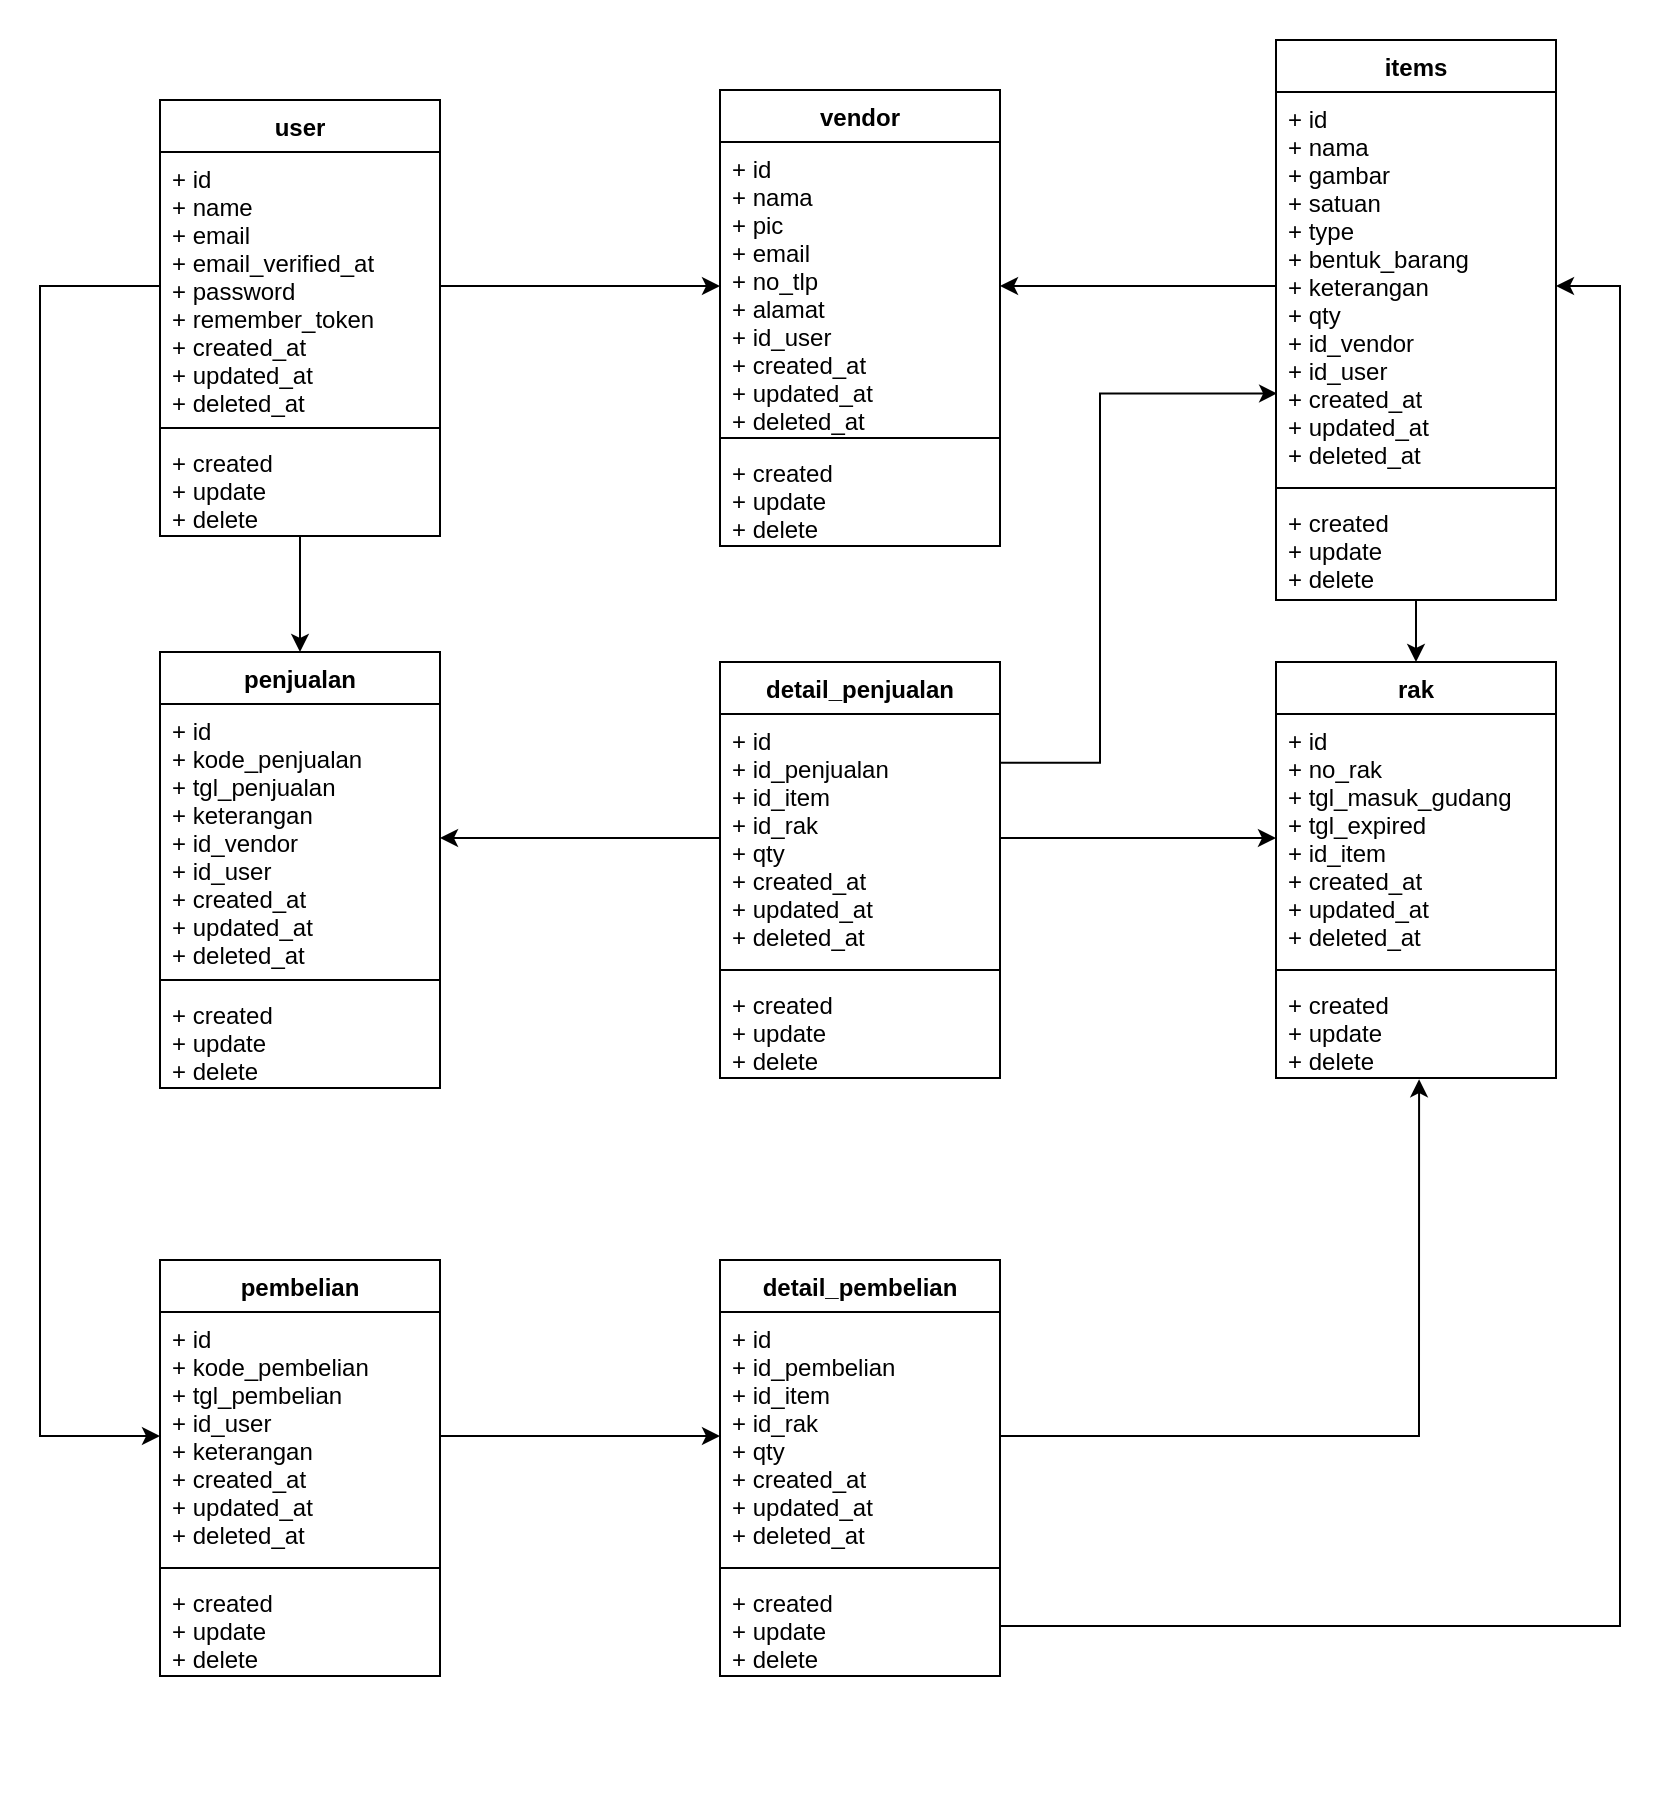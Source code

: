 <mxfile version="19.0.1" type="device"><diagram id="27mD9-Q3pYBX4gFFnrZY" name="Page-1"><mxGraphModel dx="868" dy="490" grid="1" gridSize="10" guides="1" tooltips="1" connect="1" arrows="1" fold="1" page="1" pageScale="1" pageWidth="827" pageHeight="1169" math="0" shadow="0"><root><mxCell id="0"/><mxCell id="1" parent="0"/><mxCell id="wYB-57gV6JbI5D_7Sua9-6" value="" style="edgeStyle=orthogonalEdgeStyle;rounded=0;orthogonalLoop=1;jettySize=auto;html=1;exitX=1;exitY=0.5;exitDx=0;exitDy=0;entryX=0;entryY=0.5;entryDx=0;entryDy=0;" parent="1" source="YhwFqqTtSiGSPie70MSF-21" target="wYB-57gV6JbI5D_7Sua9-3" edge="1"><mxGeometry relative="1" as="geometry"/></mxCell><mxCell id="wYB-57gV6JbI5D_7Sua9-19" value="" style="edgeStyle=orthogonalEdgeStyle;rounded=0;orthogonalLoop=1;jettySize=auto;html=1;exitX=0;exitY=0.5;exitDx=0;exitDy=0;entryX=0;entryY=0.5;entryDx=0;entryDy=0;" parent="1" source="YhwFqqTtSiGSPie70MSF-21" target="wYB-57gV6JbI5D_7Sua9-16" edge="1"><mxGeometry relative="1" as="geometry"><Array as="points"><mxPoint x="20" y="143"/><mxPoint x="20" y="718"/></Array></mxGeometry></mxCell><mxCell id="wYB-57gV6JbI5D_7Sua9-50" value="" style="edgeStyle=orthogonalEdgeStyle;rounded=0;orthogonalLoop=1;jettySize=auto;html=1;entryX=0.5;entryY=0;entryDx=0;entryDy=0;" parent="1" source="YhwFqqTtSiGSPie70MSF-20" target="wYB-57gV6JbI5D_7Sua9-21" edge="1"><mxGeometry relative="1" as="geometry"/></mxCell><mxCell id="YhwFqqTtSiGSPie70MSF-20" value="user" style="swimlane;fontStyle=1;align=center;verticalAlign=top;childLayout=stackLayout;horizontal=1;startSize=26;horizontalStack=0;resizeParent=1;resizeParentMax=0;resizeLast=0;collapsible=1;marginBottom=0;" parent="1" vertex="1"><mxGeometry x="80" y="50" width="140" height="218" as="geometry"><mxRectangle x="100" y="80" width="60" height="26" as="alternateBounds"/></mxGeometry></mxCell><mxCell id="YhwFqqTtSiGSPie70MSF-21" value="+ id&#10;+ name&#10;+ email&#10;+ email_verified_at&#10;+ password&#10;+ remember_token&#10;+ created_at&#10;+ updated_at&#10;+ deleted_at" style="text;strokeColor=none;fillColor=none;align=left;verticalAlign=top;spacingLeft=4;spacingRight=4;overflow=hidden;rotatable=0;points=[[0,0.5],[1,0.5]];portConstraint=eastwest;" parent="YhwFqqTtSiGSPie70MSF-20" vertex="1"><mxGeometry y="26" width="140" height="134" as="geometry"/></mxCell><mxCell id="YhwFqqTtSiGSPie70MSF-22" value="" style="line;strokeWidth=1;fillColor=none;align=left;verticalAlign=middle;spacingTop=-1;spacingLeft=3;spacingRight=3;rotatable=0;labelPosition=right;points=[];portConstraint=eastwest;" parent="YhwFqqTtSiGSPie70MSF-20" vertex="1"><mxGeometry y="160" width="140" height="8" as="geometry"/></mxCell><mxCell id="YhwFqqTtSiGSPie70MSF-23" value="+ created&#10;+ update&#10;+ delete" style="text;strokeColor=none;fillColor=none;align=left;verticalAlign=top;spacingLeft=4;spacingRight=4;overflow=hidden;rotatable=0;points=[[0,0.5],[1,0.5]];portConstraint=eastwest;" parent="YhwFqqTtSiGSPie70MSF-20" vertex="1"><mxGeometry y="168" width="140" height="50" as="geometry"/></mxCell><mxCell id="MPAEzm78UIieqOtgWLVW-29" value="&amp;nbsp;" style="text;html=1;align=center;verticalAlign=middle;resizable=0;points=[];autosize=1;strokeColor=none;fillColor=none;" parent="1" vertex="1"><mxGeometry x="807" y="880" width="20" height="20" as="geometry"/></mxCell><mxCell id="MPAEzm78UIieqOtgWLVW-30" value="&amp;nbsp;" style="text;html=1;align=center;verticalAlign=middle;resizable=0;points=[];autosize=1;strokeColor=none;fillColor=none;" parent="1" vertex="1"><mxGeometry y="880" width="20" height="20" as="geometry"/></mxCell><mxCell id="MPAEzm78UIieqOtgWLVW-32" value="&amp;nbsp;" style="text;html=1;align=center;verticalAlign=middle;resizable=0;points=[];autosize=1;strokeColor=none;fillColor=none;" parent="1" vertex="1"><mxGeometry x="180" width="20" height="20" as="geometry"/></mxCell><mxCell id="wYB-57gV6JbI5D_7Sua9-14" value="" style="rounded=0;orthogonalLoop=1;jettySize=auto;html=1;entryX=0;entryY=0.5;entryDx=0;entryDy=0;exitX=1;exitY=0.5;exitDx=0;exitDy=0;startArrow=classic;startFill=1;endArrow=none;endFill=0;" parent="1" source="wYB-57gV6JbI5D_7Sua9-3" target="wYB-57gV6JbI5D_7Sua9-11" edge="1"><mxGeometry relative="1" as="geometry"><mxPoint x="500" y="126" as="sourcePoint"/><mxPoint x="637.94" y="279.059" as="targetPoint"/></mxGeometry></mxCell><mxCell id="wYB-57gV6JbI5D_7Sua9-2" value="vendor" style="swimlane;fontStyle=1;align=center;verticalAlign=top;childLayout=stackLayout;horizontal=1;startSize=26;horizontalStack=0;resizeParent=1;resizeParentMax=0;resizeLast=0;collapsible=1;marginBottom=0;" parent="1" vertex="1"><mxGeometry x="360" y="45" width="140" height="228" as="geometry"><mxRectangle x="100" y="80" width="60" height="26" as="alternateBounds"/></mxGeometry></mxCell><mxCell id="wYB-57gV6JbI5D_7Sua9-3" value="+ id&#10;+ nama&#10;+ pic&#10;+ email&#10;+ no_tlp&#10;+ alamat&#10;+ id_user&#10;+ created_at&#10;+ updated_at&#10;+ deleted_at" style="text;strokeColor=none;fillColor=none;align=left;verticalAlign=top;spacingLeft=4;spacingRight=4;overflow=hidden;rotatable=0;points=[[0,0.5],[1,0.5]];portConstraint=eastwest;" parent="wYB-57gV6JbI5D_7Sua9-2" vertex="1"><mxGeometry y="26" width="140" height="144" as="geometry"/></mxCell><mxCell id="wYB-57gV6JbI5D_7Sua9-4" value="" style="line;strokeWidth=1;fillColor=none;align=left;verticalAlign=middle;spacingTop=-1;spacingLeft=3;spacingRight=3;rotatable=0;labelPosition=right;points=[];portConstraint=eastwest;" parent="wYB-57gV6JbI5D_7Sua9-2" vertex="1"><mxGeometry y="170" width="140" height="8" as="geometry"/></mxCell><mxCell id="wYB-57gV6JbI5D_7Sua9-5" value="+ created&#10;+ update&#10;+ delete" style="text;strokeColor=none;fillColor=none;align=left;verticalAlign=top;spacingLeft=4;spacingRight=4;overflow=hidden;rotatable=0;points=[[0,0.5],[1,0.5]];portConstraint=eastwest;" parent="wYB-57gV6JbI5D_7Sua9-2" vertex="1"><mxGeometry y="178" width="140" height="50" as="geometry"/></mxCell><mxCell id="wYB-57gV6JbI5D_7Sua9-10" value="items" style="swimlane;fontStyle=1;align=center;verticalAlign=top;childLayout=stackLayout;horizontal=1;startSize=26;horizontalStack=0;resizeParent=1;resizeParentMax=0;resizeLast=0;collapsible=1;marginBottom=0;" parent="1" vertex="1"><mxGeometry x="638" y="20" width="140" height="280" as="geometry"><mxRectangle x="100" y="80" width="60" height="26" as="alternateBounds"/></mxGeometry></mxCell><mxCell id="wYB-57gV6JbI5D_7Sua9-11" value="+ id&#10;+ nama&#10;+ gambar&#10;+ satuan&#10;+ type&#10;+ bentuk_barang&#10;+ keterangan&#10;+ qty&#10;+ id_vendor&#10;+ id_user&#10;+ created_at&#10;+ updated_at&#10;+ deleted_at" style="text;strokeColor=none;fillColor=none;align=left;verticalAlign=top;spacingLeft=4;spacingRight=4;overflow=hidden;rotatable=0;points=[[0,0.5],[1,0.5]];portConstraint=eastwest;" parent="wYB-57gV6JbI5D_7Sua9-10" vertex="1"><mxGeometry y="26" width="140" height="194" as="geometry"/></mxCell><mxCell id="wYB-57gV6JbI5D_7Sua9-12" value="" style="line;strokeWidth=1;fillColor=none;align=left;verticalAlign=middle;spacingTop=-1;spacingLeft=3;spacingRight=3;rotatable=0;labelPosition=right;points=[];portConstraint=eastwest;" parent="wYB-57gV6JbI5D_7Sua9-10" vertex="1"><mxGeometry y="220" width="140" height="8" as="geometry"/></mxCell><mxCell id="wYB-57gV6JbI5D_7Sua9-13" value="+ created&#10;+ update&#10;+ delete" style="text;strokeColor=none;fillColor=none;align=left;verticalAlign=top;spacingLeft=4;spacingRight=4;overflow=hidden;rotatable=0;points=[[0,0.5],[1,0.5]];portConstraint=eastwest;" parent="wYB-57gV6JbI5D_7Sua9-10" vertex="1"><mxGeometry y="228" width="140" height="52" as="geometry"/></mxCell><mxCell id="wYB-57gV6JbI5D_7Sua9-35" value="" style="edgeStyle=orthogonalEdgeStyle;rounded=0;orthogonalLoop=1;jettySize=auto;html=1;exitX=1;exitY=0.5;exitDx=0;exitDy=0;" parent="1" source="wYB-57gV6JbI5D_7Sua9-16" target="wYB-57gV6JbI5D_7Sua9-32" edge="1"><mxGeometry relative="1" as="geometry"/></mxCell><mxCell id="wYB-57gV6JbI5D_7Sua9-15" value="pembelian" style="swimlane;fontStyle=1;align=center;verticalAlign=top;childLayout=stackLayout;horizontal=1;startSize=26;horizontalStack=0;resizeParent=1;resizeParentMax=0;resizeLast=0;collapsible=1;marginBottom=0;" parent="1" vertex="1"><mxGeometry x="80" y="630" width="140" height="208" as="geometry"><mxRectangle x="100" y="80" width="60" height="26" as="alternateBounds"/></mxGeometry></mxCell><mxCell id="wYB-57gV6JbI5D_7Sua9-16" value="+ id&#10;+ kode_pembelian&#10;+ tgl_pembelian&#10;+ id_user&#10;+ keterangan&#10;+ created_at&#10;+ updated_at&#10;+ deleted_at" style="text;strokeColor=none;fillColor=none;align=left;verticalAlign=top;spacingLeft=4;spacingRight=4;overflow=hidden;rotatable=0;points=[[0,0.5],[1,0.5]];portConstraint=eastwest;" parent="wYB-57gV6JbI5D_7Sua9-15" vertex="1"><mxGeometry y="26" width="140" height="124" as="geometry"/></mxCell><mxCell id="wYB-57gV6JbI5D_7Sua9-17" value="" style="line;strokeWidth=1;fillColor=none;align=left;verticalAlign=middle;spacingTop=-1;spacingLeft=3;spacingRight=3;rotatable=0;labelPosition=right;points=[];portConstraint=eastwest;" parent="wYB-57gV6JbI5D_7Sua9-15" vertex="1"><mxGeometry y="150" width="140" height="8" as="geometry"/></mxCell><mxCell id="wYB-57gV6JbI5D_7Sua9-18" value="+ created&#10;+ update&#10;+ delete" style="text;strokeColor=none;fillColor=none;align=left;verticalAlign=top;spacingLeft=4;spacingRight=4;overflow=hidden;rotatable=0;points=[[0,0.5],[1,0.5]];portConstraint=eastwest;" parent="wYB-57gV6JbI5D_7Sua9-15" vertex="1"><mxGeometry y="158" width="140" height="50" as="geometry"/></mxCell><mxCell id="wYB-57gV6JbI5D_7Sua9-21" value="penjualan" style="swimlane;fontStyle=1;align=center;verticalAlign=top;childLayout=stackLayout;horizontal=1;startSize=26;horizontalStack=0;resizeParent=1;resizeParentMax=0;resizeLast=0;collapsible=1;marginBottom=0;" parent="1" vertex="1"><mxGeometry x="80" y="326" width="140" height="218" as="geometry"><mxRectangle x="100" y="80" width="60" height="26" as="alternateBounds"/></mxGeometry></mxCell><mxCell id="wYB-57gV6JbI5D_7Sua9-22" value="+ id&#10;+ kode_penjualan&#10;+ tgl_penjualan&#10;+ keterangan&#10;+ id_vendor&#10;+ id_user&#10;+ created_at&#10;+ updated_at&#10;+ deleted_at" style="text;strokeColor=none;fillColor=none;align=left;verticalAlign=top;spacingLeft=4;spacingRight=4;overflow=hidden;rotatable=0;points=[[0,0.5],[1,0.5]];portConstraint=eastwest;" parent="wYB-57gV6JbI5D_7Sua9-21" vertex="1"><mxGeometry y="26" width="140" height="134" as="geometry"/></mxCell><mxCell id="wYB-57gV6JbI5D_7Sua9-23" value="" style="line;strokeWidth=1;fillColor=none;align=left;verticalAlign=middle;spacingTop=-1;spacingLeft=3;spacingRight=3;rotatable=0;labelPosition=right;points=[];portConstraint=eastwest;" parent="wYB-57gV6JbI5D_7Sua9-21" vertex="1"><mxGeometry y="160" width="140" height="8" as="geometry"/></mxCell><mxCell id="wYB-57gV6JbI5D_7Sua9-24" value="+ created&#10;+ update&#10;+ delete" style="text;strokeColor=none;fillColor=none;align=left;verticalAlign=top;spacingLeft=4;spacingRight=4;overflow=hidden;rotatable=0;points=[[0,0.5],[1,0.5]];portConstraint=eastwest;" parent="wYB-57gV6JbI5D_7Sua9-21" vertex="1"><mxGeometry y="168" width="140" height="50" as="geometry"/></mxCell><mxCell id="wYB-57gV6JbI5D_7Sua9-26" value="detail_penjualan" style="swimlane;fontStyle=1;align=center;verticalAlign=top;childLayout=stackLayout;horizontal=1;startSize=26;horizontalStack=0;resizeParent=1;resizeParentMax=0;resizeLast=0;collapsible=1;marginBottom=0;" parent="1" vertex="1"><mxGeometry x="360" y="331" width="140" height="208" as="geometry"><mxRectangle x="100" y="80" width="60" height="26" as="alternateBounds"/></mxGeometry></mxCell><mxCell id="wYB-57gV6JbI5D_7Sua9-27" value="+ id&#10;+ id_penjualan&#10;+ id_item&#10;+ id_rak&#10;+ qty&#10;+ created_at&#10;+ updated_at&#10;+ deleted_at" style="text;strokeColor=none;fillColor=none;align=left;verticalAlign=top;spacingLeft=4;spacingRight=4;overflow=hidden;rotatable=0;points=[[0,0.5],[1,0.5]];portConstraint=eastwest;" parent="wYB-57gV6JbI5D_7Sua9-26" vertex="1"><mxGeometry y="26" width="140" height="124" as="geometry"/></mxCell><mxCell id="wYB-57gV6JbI5D_7Sua9-28" value="" style="line;strokeWidth=1;fillColor=none;align=left;verticalAlign=middle;spacingTop=-1;spacingLeft=3;spacingRight=3;rotatable=0;labelPosition=right;points=[];portConstraint=eastwest;" parent="wYB-57gV6JbI5D_7Sua9-26" vertex="1"><mxGeometry y="150" width="140" height="8" as="geometry"/></mxCell><mxCell id="wYB-57gV6JbI5D_7Sua9-29" value="+ created&#10;+ update&#10;+ delete" style="text;strokeColor=none;fillColor=none;align=left;verticalAlign=top;spacingLeft=4;spacingRight=4;overflow=hidden;rotatable=0;points=[[0,0.5],[1,0.5]];portConstraint=eastwest;" parent="wYB-57gV6JbI5D_7Sua9-26" vertex="1"><mxGeometry y="158" width="140" height="50" as="geometry"/></mxCell><mxCell id="wYB-57gV6JbI5D_7Sua9-31" value="detail_pembelian" style="swimlane;fontStyle=1;align=center;verticalAlign=top;childLayout=stackLayout;horizontal=1;startSize=26;horizontalStack=0;resizeParent=1;resizeParentMax=0;resizeLast=0;collapsible=1;marginBottom=0;" parent="1" vertex="1"><mxGeometry x="360" y="630" width="140" height="208" as="geometry"><mxRectangle x="100" y="80" width="60" height="26" as="alternateBounds"/></mxGeometry></mxCell><mxCell id="wYB-57gV6JbI5D_7Sua9-32" value="+ id&#10;+ id_pembelian&#10;+ id_item&#10;+ id_rak&#10;+ qty&#10;+ created_at&#10;+ updated_at&#10;+ deleted_at" style="text;strokeColor=none;fillColor=none;align=left;verticalAlign=top;spacingLeft=4;spacingRight=4;overflow=hidden;rotatable=0;points=[[0,0.5],[1,0.5]];portConstraint=eastwest;" parent="wYB-57gV6JbI5D_7Sua9-31" vertex="1"><mxGeometry y="26" width="140" height="124" as="geometry"/></mxCell><mxCell id="wYB-57gV6JbI5D_7Sua9-33" value="" style="line;strokeWidth=1;fillColor=none;align=left;verticalAlign=middle;spacingTop=-1;spacingLeft=3;spacingRight=3;rotatable=0;labelPosition=right;points=[];portConstraint=eastwest;" parent="wYB-57gV6JbI5D_7Sua9-31" vertex="1"><mxGeometry y="150" width="140" height="8" as="geometry"/></mxCell><mxCell id="wYB-57gV6JbI5D_7Sua9-34" value="+ created&#10;+ update&#10;+ delete" style="text;strokeColor=none;fillColor=none;align=left;verticalAlign=top;spacingLeft=4;spacingRight=4;overflow=hidden;rotatable=0;points=[[0,0.5],[1,0.5]];portConstraint=eastwest;" parent="wYB-57gV6JbI5D_7Sua9-31" vertex="1"><mxGeometry y="158" width="140" height="50" as="geometry"/></mxCell><mxCell id="wYB-57gV6JbI5D_7Sua9-36" value="rak" style="swimlane;fontStyle=1;align=center;verticalAlign=top;childLayout=stackLayout;horizontal=1;startSize=26;horizontalStack=0;resizeParent=1;resizeParentMax=0;resizeLast=0;collapsible=1;marginBottom=0;" parent="1" vertex="1"><mxGeometry x="638" y="331" width="140" height="208" as="geometry"><mxRectangle x="100" y="80" width="60" height="26" as="alternateBounds"/></mxGeometry></mxCell><mxCell id="wYB-57gV6JbI5D_7Sua9-37" value="+ id&#10;+ no_rak&#10;+ tgl_masuk_gudang&#10;+ tgl_expired&#10;+ id_item&#10;+ created_at&#10;+ updated_at&#10;+ deleted_at" style="text;strokeColor=none;fillColor=none;align=left;verticalAlign=top;spacingLeft=4;spacingRight=4;overflow=hidden;rotatable=0;points=[[0,0.5],[1,0.5]];portConstraint=eastwest;" parent="wYB-57gV6JbI5D_7Sua9-36" vertex="1"><mxGeometry y="26" width="140" height="124" as="geometry"/></mxCell><mxCell id="wYB-57gV6JbI5D_7Sua9-38" value="" style="line;strokeWidth=1;fillColor=none;align=left;verticalAlign=middle;spacingTop=-1;spacingLeft=3;spacingRight=3;rotatable=0;labelPosition=right;points=[];portConstraint=eastwest;" parent="wYB-57gV6JbI5D_7Sua9-36" vertex="1"><mxGeometry y="150" width="140" height="8" as="geometry"/></mxCell><mxCell id="wYB-57gV6JbI5D_7Sua9-39" value="+ created&#10;+ update&#10;+ delete" style="text;strokeColor=none;fillColor=none;align=left;verticalAlign=top;spacingLeft=4;spacingRight=4;overflow=hidden;rotatable=0;points=[[0,0.5],[1,0.5]];portConstraint=eastwest;" parent="wYB-57gV6JbI5D_7Sua9-36" vertex="1"><mxGeometry y="158" width="140" height="50" as="geometry"/></mxCell><mxCell id="wYB-57gV6JbI5D_7Sua9-41" value="" style="edgeStyle=orthogonalEdgeStyle;rounded=0;orthogonalLoop=1;jettySize=auto;html=1;entryX=0.5;entryY=0;entryDx=0;entryDy=0;" parent="1" source="wYB-57gV6JbI5D_7Sua9-13" target="wYB-57gV6JbI5D_7Sua9-36" edge="1"><mxGeometry relative="1" as="geometry"><mxPoint x="708" y="290" as="sourcePoint"/><Array as="points"><mxPoint x="708" y="280"/><mxPoint x="708" y="280"/></Array></mxGeometry></mxCell><mxCell id="wYB-57gV6JbI5D_7Sua9-47" value="" style="edgeStyle=elbowEdgeStyle;rounded=0;orthogonalLoop=1;jettySize=auto;html=1;exitX=1;exitY=0.5;exitDx=0;exitDy=0;entryX=1;entryY=0.5;entryDx=0;entryDy=0;startArrow=classic;startFill=1;endArrow=none;endFill=0;" parent="1" source="wYB-57gV6JbI5D_7Sua9-11" target="wYB-57gV6JbI5D_7Sua9-34" edge="1"><mxGeometry relative="1" as="geometry"><mxPoint x="778" y="63" as="sourcePoint"/><mxPoint x="700" y="630" as="targetPoint"/><Array as="points"><mxPoint x="810" y="470"/></Array></mxGeometry></mxCell><mxCell id="wYB-57gV6JbI5D_7Sua9-48" value="" style="edgeStyle=orthogonalEdgeStyle;rounded=0;orthogonalLoop=1;jettySize=auto;html=1;startArrow=classic;startFill=1;endArrow=none;endFill=0;" parent="1" source="wYB-57gV6JbI5D_7Sua9-22" target="wYB-57gV6JbI5D_7Sua9-27" edge="1"><mxGeometry relative="1" as="geometry"><mxPoint x="290" y="460" as="sourcePoint"/></mxGeometry></mxCell><mxCell id="wYB-57gV6JbI5D_7Sua9-49" value="" style="rounded=0;orthogonalLoop=1;jettySize=auto;html=1;entryX=0;entryY=0.5;entryDx=0;entryDy=0;exitX=1;exitY=0.5;exitDx=0;exitDy=0;" parent="1" source="wYB-57gV6JbI5D_7Sua9-27" target="wYB-57gV6JbI5D_7Sua9-37" edge="1"><mxGeometry relative="1" as="geometry"/></mxCell><mxCell id="wYB-57gV6JbI5D_7Sua9-52" value="" style="rounded=0;orthogonalLoop=1;jettySize=auto;html=1;exitX=0.511;exitY=1.012;exitDx=0;exitDy=0;entryX=1;entryY=0.5;entryDx=0;entryDy=0;exitPerimeter=0;edgeStyle=orthogonalEdgeStyle;startArrow=classic;startFill=1;endArrow=none;endFill=0;" parent="1" source="wYB-57gV6JbI5D_7Sua9-39" target="wYB-57gV6JbI5D_7Sua9-32" edge="1"><mxGeometry relative="1" as="geometry"><mxPoint x="648" y="304.0" as="sourcePoint"/><mxPoint x="500" y="596" as="targetPoint"/></mxGeometry></mxCell><mxCell id="wYB-57gV6JbI5D_7Sua9-53" value="" style="rounded=0;orthogonalLoop=1;jettySize=auto;html=1;entryX=1;entryY=0.197;entryDx=0;entryDy=0;exitX=0.004;exitY=0.777;exitDx=0;exitDy=0;edgeStyle=orthogonalEdgeStyle;elbow=vertical;exitPerimeter=0;entryPerimeter=0;startArrow=classic;startFill=1;endArrow=none;endFill=0;" parent="1" source="wYB-57gV6JbI5D_7Sua9-11" target="wYB-57gV6JbI5D_7Sua9-27" edge="1"><mxGeometry relative="1" as="geometry"><mxPoint x="648" y="259" as="sourcePoint"/><mxPoint x="440" y="650" as="targetPoint"/><Array as="points"><mxPoint x="550" y="197"/><mxPoint x="550" y="381"/></Array></mxGeometry></mxCell></root></mxGraphModel></diagram></mxfile>
